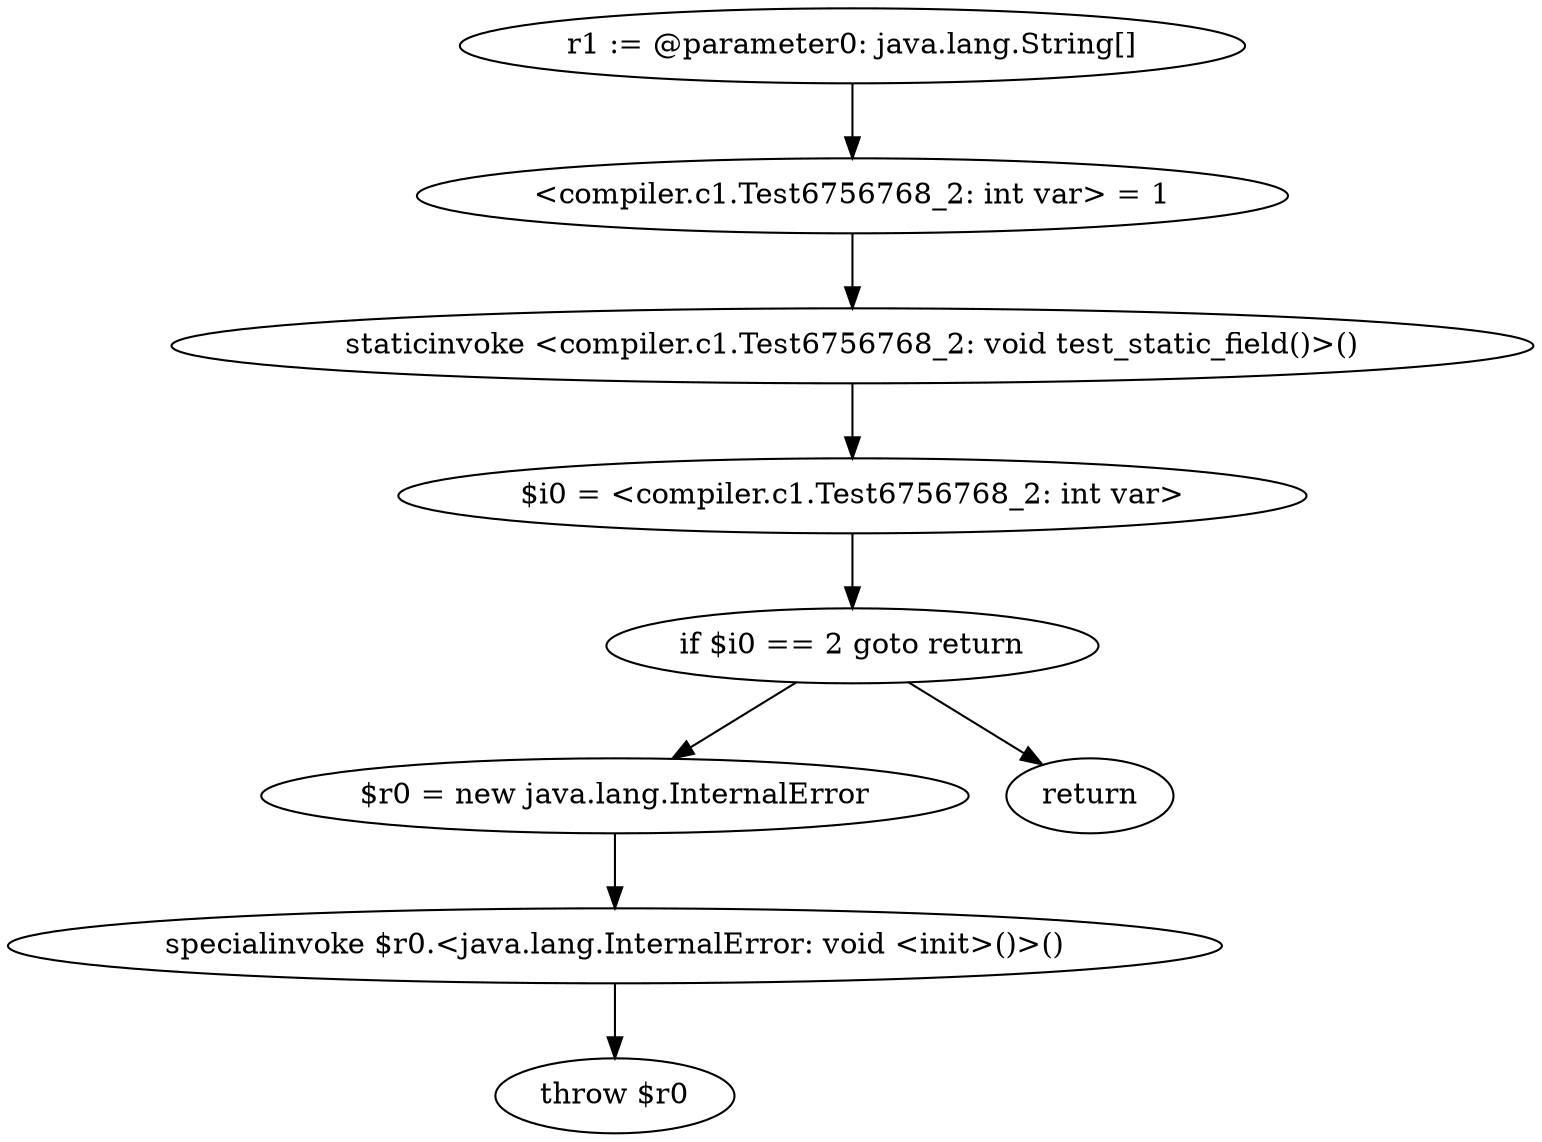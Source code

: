 digraph "unitGraph" {
    "r1 := @parameter0: java.lang.String[]"
    "<compiler.c1.Test6756768_2: int var> = 1"
    "staticinvoke <compiler.c1.Test6756768_2: void test_static_field()>()"
    "$i0 = <compiler.c1.Test6756768_2: int var>"
    "if $i0 == 2 goto return"
    "$r0 = new java.lang.InternalError"
    "specialinvoke $r0.<java.lang.InternalError: void <init>()>()"
    "throw $r0"
    "return"
    "r1 := @parameter0: java.lang.String[]"->"<compiler.c1.Test6756768_2: int var> = 1";
    "<compiler.c1.Test6756768_2: int var> = 1"->"staticinvoke <compiler.c1.Test6756768_2: void test_static_field()>()";
    "staticinvoke <compiler.c1.Test6756768_2: void test_static_field()>()"->"$i0 = <compiler.c1.Test6756768_2: int var>";
    "$i0 = <compiler.c1.Test6756768_2: int var>"->"if $i0 == 2 goto return";
    "if $i0 == 2 goto return"->"$r0 = new java.lang.InternalError";
    "if $i0 == 2 goto return"->"return";
    "$r0 = new java.lang.InternalError"->"specialinvoke $r0.<java.lang.InternalError: void <init>()>()";
    "specialinvoke $r0.<java.lang.InternalError: void <init>()>()"->"throw $r0";
}
